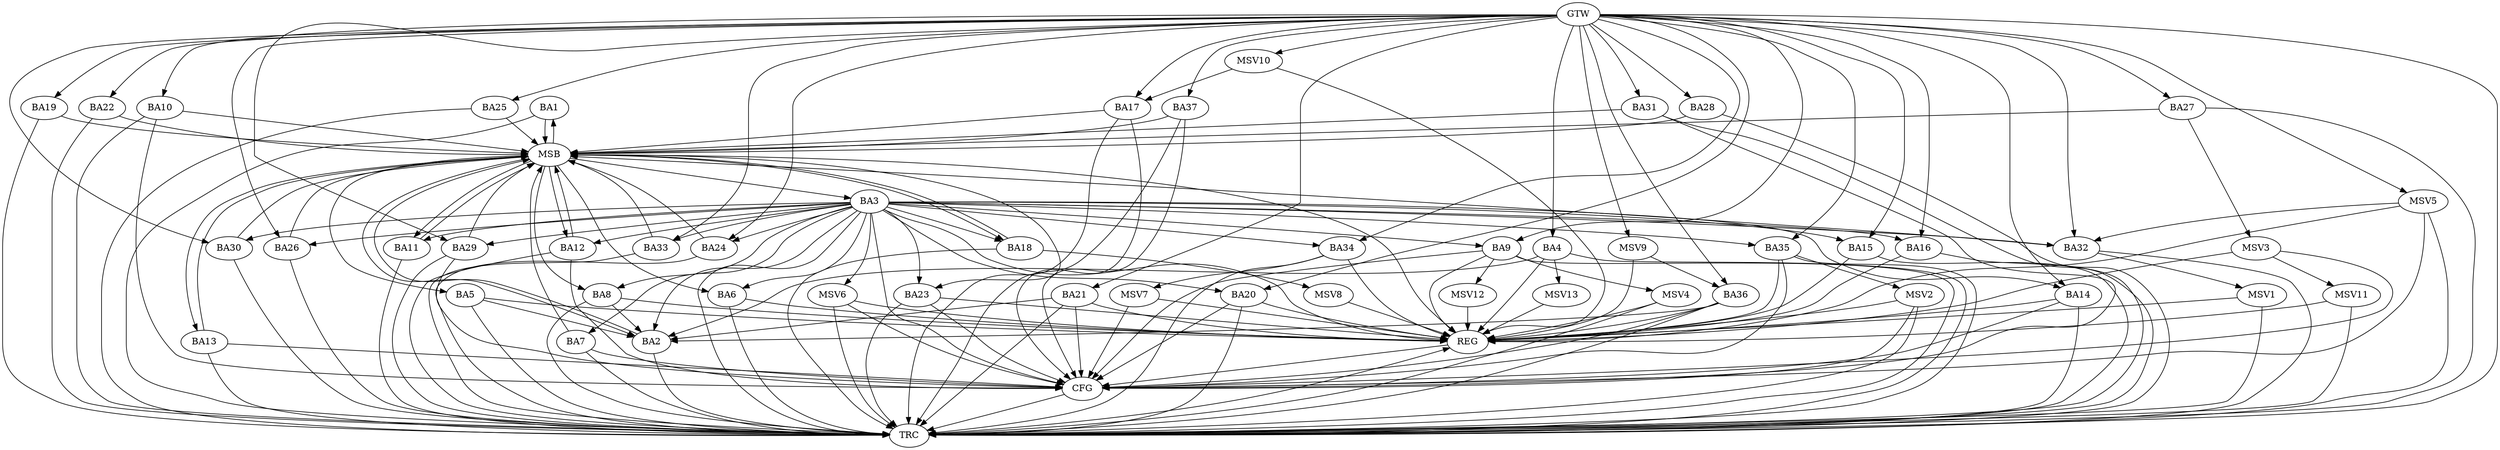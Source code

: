 strict digraph G {
  BA1 [ label="BA1" ];
  BA2 [ label="BA2" ];
  BA3 [ label="BA3" ];
  BA4 [ label="BA4" ];
  BA5 [ label="BA5" ];
  BA6 [ label="BA6" ];
  BA7 [ label="BA7" ];
  BA8 [ label="BA8" ];
  BA9 [ label="BA9" ];
  BA10 [ label="BA10" ];
  BA11 [ label="BA11" ];
  BA12 [ label="BA12" ];
  BA13 [ label="BA13" ];
  BA14 [ label="BA14" ];
  BA15 [ label="BA15" ];
  BA16 [ label="BA16" ];
  BA17 [ label="BA17" ];
  BA18 [ label="BA18" ];
  BA19 [ label="BA19" ];
  BA20 [ label="BA20" ];
  BA21 [ label="BA21" ];
  BA22 [ label="BA22" ];
  BA23 [ label="BA23" ];
  BA24 [ label="BA24" ];
  BA25 [ label="BA25" ];
  BA26 [ label="BA26" ];
  BA27 [ label="BA27" ];
  BA28 [ label="BA28" ];
  BA29 [ label="BA29" ];
  BA30 [ label="BA30" ];
  BA31 [ label="BA31" ];
  BA32 [ label="BA32" ];
  BA33 [ label="BA33" ];
  BA34 [ label="BA34" ];
  BA35 [ label="BA35" ];
  BA36 [ label="BA36" ];
  BA37 [ label="BA37" ];
  GTW [ label="GTW" ];
  REG [ label="REG" ];
  MSB [ label="MSB" ];
  CFG [ label="CFG" ];
  TRC [ label="TRC" ];
  MSV1 [ label="MSV1" ];
  MSV2 [ label="MSV2" ];
  MSV3 [ label="MSV3" ];
  MSV4 [ label="MSV4" ];
  MSV5 [ label="MSV5" ];
  MSV6 [ label="MSV6" ];
  MSV7 [ label="MSV7" ];
  MSV8 [ label="MSV8" ];
  MSV9 [ label="MSV9" ];
  MSV10 [ label="MSV10" ];
  MSV11 [ label="MSV11" ];
  MSV12 [ label="MSV12" ];
  MSV13 [ label="MSV13" ];
  BA3 -> BA2;
  BA4 -> BA2;
  BA5 -> BA2;
  BA8 -> BA2;
  BA21 -> BA2;
  BA36 -> BA2;
  GTW -> BA4;
  GTW -> BA9;
  GTW -> BA10;
  GTW -> BA14;
  GTW -> BA15;
  GTW -> BA16;
  GTW -> BA17;
  GTW -> BA19;
  GTW -> BA20;
  GTW -> BA21;
  GTW -> BA22;
  GTW -> BA24;
  GTW -> BA25;
  GTW -> BA26;
  GTW -> BA27;
  GTW -> BA28;
  GTW -> BA29;
  GTW -> BA30;
  GTW -> BA31;
  GTW -> BA32;
  GTW -> BA33;
  GTW -> BA34;
  GTW -> BA35;
  GTW -> BA36;
  GTW -> BA37;
  BA3 -> REG;
  BA4 -> REG;
  BA5 -> REG;
  BA6 -> REG;
  BA8 -> REG;
  BA9 -> REG;
  BA14 -> REG;
  BA15 -> REG;
  BA16 -> REG;
  BA20 -> REG;
  BA21 -> REG;
  BA23 -> REG;
  BA34 -> REG;
  BA35 -> REG;
  BA36 -> REG;
  BA1 -> MSB;
  MSB -> BA2;
  MSB -> REG;
  BA2 -> MSB;
  MSB -> BA1;
  BA7 -> MSB;
  BA10 -> MSB;
  BA11 -> MSB;
  MSB -> BA8;
  BA12 -> MSB;
  MSB -> BA3;
  BA13 -> MSB;
  MSB -> BA5;
  BA17 -> MSB;
  BA18 -> MSB;
  BA19 -> MSB;
  MSB -> BA12;
  BA22 -> MSB;
  MSB -> BA13;
  BA24 -> MSB;
  MSB -> BA6;
  BA25 -> MSB;
  BA26 -> MSB;
  BA27 -> MSB;
  MSB -> BA11;
  BA28 -> MSB;
  MSB -> BA18;
  BA29 -> MSB;
  BA30 -> MSB;
  BA31 -> MSB;
  BA32 -> MSB;
  BA33 -> MSB;
  MSB -> BA23;
  BA37 -> MSB;
  BA29 -> CFG;
  BA13 -> CFG;
  BA12 -> CFG;
  BA35 -> CFG;
  BA23 -> CFG;
  BA9 -> CFG;
  BA31 -> CFG;
  BA36 -> CFG;
  BA21 -> CFG;
  BA37 -> CFG;
  BA20 -> CFG;
  BA14 -> CFG;
  BA3 -> CFG;
  BA17 -> CFG;
  BA7 -> CFG;
  BA10 -> CFG;
  REG -> CFG;
  BA1 -> TRC;
  BA2 -> TRC;
  BA3 -> TRC;
  BA4 -> TRC;
  BA5 -> TRC;
  BA6 -> TRC;
  BA7 -> TRC;
  BA8 -> TRC;
  BA9 -> TRC;
  BA10 -> TRC;
  BA11 -> TRC;
  BA12 -> TRC;
  BA13 -> TRC;
  BA14 -> TRC;
  BA15 -> TRC;
  BA16 -> TRC;
  BA17 -> TRC;
  BA18 -> TRC;
  BA19 -> TRC;
  BA20 -> TRC;
  BA21 -> TRC;
  BA22 -> TRC;
  BA23 -> TRC;
  BA24 -> TRC;
  BA25 -> TRC;
  BA26 -> TRC;
  BA27 -> TRC;
  BA28 -> TRC;
  BA29 -> TRC;
  BA30 -> TRC;
  BA31 -> TRC;
  BA32 -> TRC;
  BA33 -> TRC;
  BA34 -> TRC;
  BA35 -> TRC;
  BA36 -> TRC;
  BA37 -> TRC;
  GTW -> TRC;
  CFG -> TRC;
  TRC -> REG;
  BA3 -> BA9;
  BA3 -> BA12;
  BA3 -> BA18;
  BA3 -> BA34;
  BA3 -> BA23;
  BA3 -> BA24;
  BA3 -> BA26;
  BA3 -> BA14;
  BA3 -> BA8;
  BA3 -> BA30;
  BA3 -> BA35;
  BA3 -> BA7;
  BA3 -> BA6;
  BA3 -> BA11;
  BA3 -> BA29;
  BA3 -> BA16;
  BA3 -> BA32;
  BA3 -> BA33;
  BA3 -> BA20;
  BA3 -> BA15;
  BA32 -> MSV1;
  MSV1 -> REG;
  MSV1 -> TRC;
  BA35 -> MSV2;
  MSV2 -> REG;
  MSV2 -> TRC;
  MSV2 -> CFG;
  BA27 -> MSV3;
  MSV3 -> REG;
  MSV3 -> CFG;
  BA9 -> MSV4;
  MSV4 -> REG;
  MSV4 -> TRC;
  MSV5 -> BA32;
  GTW -> MSV5;
  MSV5 -> REG;
  MSV5 -> TRC;
  MSV5 -> CFG;
  BA3 -> MSV6;
  MSV6 -> REG;
  MSV6 -> TRC;
  MSV6 -> CFG;
  BA34 -> MSV7;
  MSV7 -> REG;
  MSV7 -> CFG;
  BA18 -> MSV8;
  MSV8 -> REG;
  MSV9 -> BA36;
  GTW -> MSV9;
  MSV9 -> REG;
  MSV10 -> BA17;
  GTW -> MSV10;
  MSV10 -> REG;
  MSV3 -> MSV11;
  MSV11 -> REG;
  MSV11 -> TRC;
  BA9 -> MSV12;
  MSV12 -> REG;
  BA4 -> MSV13;
  MSV13 -> REG;
}
